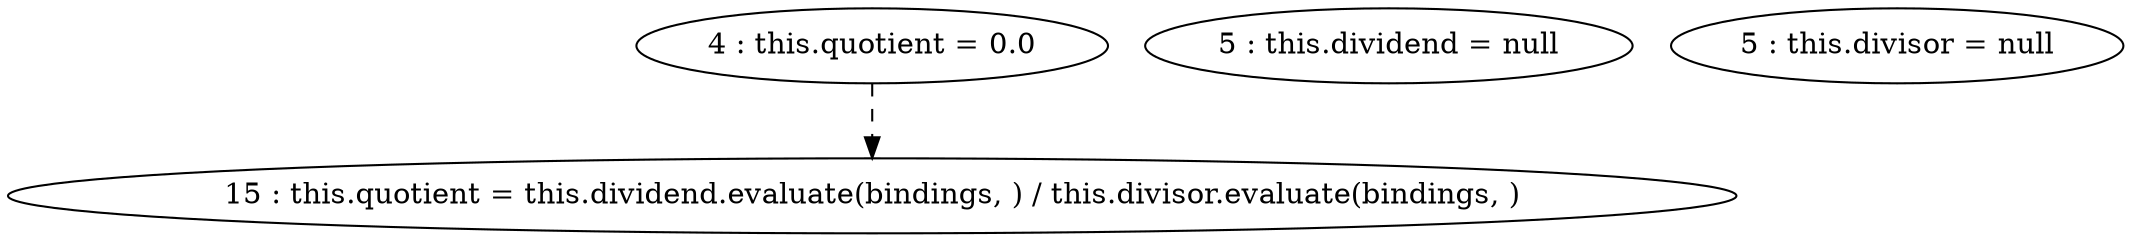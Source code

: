 digraph G {
"4 : this.quotient = 0.0"
"4 : this.quotient = 0.0" -> "15 : this.quotient = this.dividend.evaluate(bindings, ) / this.divisor.evaluate(bindings, )" [style=dashed]
"5 : this.dividend = null"
"5 : this.divisor = null"
"15 : this.quotient = this.dividend.evaluate(bindings, ) / this.divisor.evaluate(bindings, )"
}